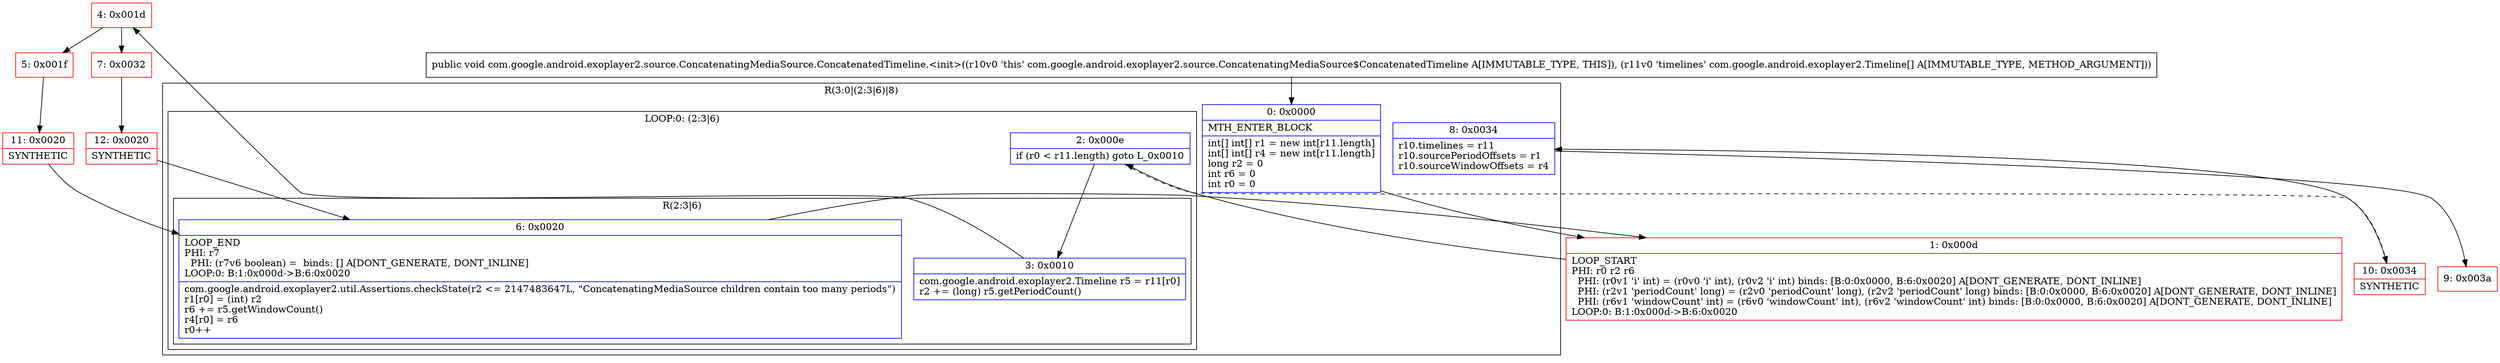 digraph "CFG forcom.google.android.exoplayer2.source.ConcatenatingMediaSource.ConcatenatedTimeline.\<init\>([Lcom\/google\/android\/exoplayer2\/Timeline;)V" {
subgraph cluster_Region_545080486 {
label = "R(3:0|(2:3|6)|8)";
node [shape=record,color=blue];
Node_0 [shape=record,label="{0\:\ 0x0000|MTH_ENTER_BLOCK\l|int[] int[] r1 = new int[r11.length]\lint[] int[] r4 = new int[r11.length]\llong r2 = 0\lint r6 = 0\lint r0 = 0\l}"];
subgraph cluster_LoopRegion_1021125993 {
label = "LOOP:0: (2:3|6)";
node [shape=record,color=blue];
Node_2 [shape=record,label="{2\:\ 0x000e|if (r0 \< r11.length) goto L_0x0010\l}"];
subgraph cluster_Region_1321255579 {
label = "R(2:3|6)";
node [shape=record,color=blue];
Node_3 [shape=record,label="{3\:\ 0x0010|com.google.android.exoplayer2.Timeline r5 = r11[r0]\lr2 += (long) r5.getPeriodCount()\l}"];
Node_6 [shape=record,label="{6\:\ 0x0020|LOOP_END\lPHI: r7 \l  PHI: (r7v6 boolean) =  binds: [] A[DONT_GENERATE, DONT_INLINE]\lLOOP:0: B:1:0x000d\-\>B:6:0x0020\l|com.google.android.exoplayer2.util.Assertions.checkState(r2 \<= 2147483647L, \"ConcatenatingMediaSource children contain too many periods\")\lr1[r0] = (int) r2\lr6 += r5.getWindowCount()\lr4[r0] = r6\lr0++\l}"];
}
}
Node_8 [shape=record,label="{8\:\ 0x0034|r10.timelines = r11\lr10.sourcePeriodOffsets = r1\lr10.sourceWindowOffsets = r4\l}"];
}
Node_1 [shape=record,color=red,label="{1\:\ 0x000d|LOOP_START\lPHI: r0 r2 r6 \l  PHI: (r0v1 'i' int) = (r0v0 'i' int), (r0v2 'i' int) binds: [B:0:0x0000, B:6:0x0020] A[DONT_GENERATE, DONT_INLINE]\l  PHI: (r2v1 'periodCount' long) = (r2v0 'periodCount' long), (r2v2 'periodCount' long) binds: [B:0:0x0000, B:6:0x0020] A[DONT_GENERATE, DONT_INLINE]\l  PHI: (r6v1 'windowCount' int) = (r6v0 'windowCount' int), (r6v2 'windowCount' int) binds: [B:0:0x0000, B:6:0x0020] A[DONT_GENERATE, DONT_INLINE]\lLOOP:0: B:1:0x000d\-\>B:6:0x0020\l}"];
Node_4 [shape=record,color=red,label="{4\:\ 0x001d}"];
Node_5 [shape=record,color=red,label="{5\:\ 0x001f}"];
Node_7 [shape=record,color=red,label="{7\:\ 0x0032}"];
Node_9 [shape=record,color=red,label="{9\:\ 0x003a}"];
Node_10 [shape=record,color=red,label="{10\:\ 0x0034|SYNTHETIC\l}"];
Node_11 [shape=record,color=red,label="{11\:\ 0x0020|SYNTHETIC\l}"];
Node_12 [shape=record,color=red,label="{12\:\ 0x0020|SYNTHETIC\l}"];
MethodNode[shape=record,label="{public void com.google.android.exoplayer2.source.ConcatenatingMediaSource.ConcatenatedTimeline.\<init\>((r10v0 'this' com.google.android.exoplayer2.source.ConcatenatingMediaSource$ConcatenatedTimeline A[IMMUTABLE_TYPE, THIS]), (r11v0 'timelines' com.google.android.exoplayer2.Timeline[] A[IMMUTABLE_TYPE, METHOD_ARGUMENT])) }"];
MethodNode -> Node_0;
Node_0 -> Node_1;
Node_2 -> Node_3;
Node_2 -> Node_10[style=dashed];
Node_3 -> Node_4;
Node_6 -> Node_1;
Node_8 -> Node_9;
Node_1 -> Node_2;
Node_4 -> Node_5;
Node_4 -> Node_7;
Node_5 -> Node_11;
Node_7 -> Node_12;
Node_10 -> Node_8;
Node_11 -> Node_6;
Node_12 -> Node_6;
}

